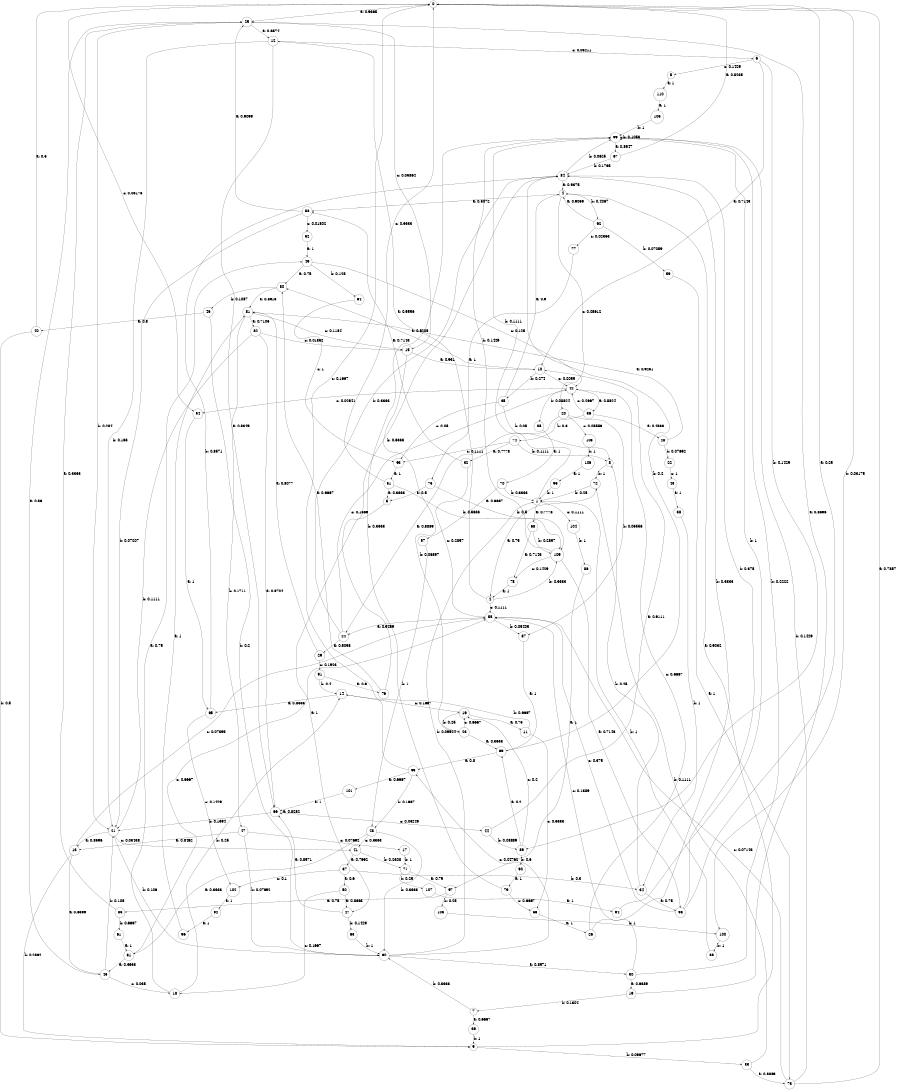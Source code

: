 digraph "d4-200nw-t0-cen-SML" {
size = "6,8.5";
ratio = "fill";
node [shape = circle];
node [fontsize = 24];
edge [fontsize = 24];
0 -> 25 [label = "a: 0.9365   "];
0 -> 100 [label = "b: 0.03175  "];
0 -> 54 [label = "c: 0.03175  "];
1 -> 68 [label = "a: 0.7778   "];
1 -> 99 [label = "b: 0.1111   "];
1 -> 104 [label = "c: 0.1111   "];
2 -> 12 [label = "a: 0.5556   "];
2 -> 109 [label = "b: 0.3333   "];
2 -> 55 [label = "c: 0.1111   "];
3 -> 27 [label = "a: 1        "];
4 -> 58 [label = "a: 0.5072   "];
4 -> 62 [label = "b: 0.4067   "];
4 -> 20 [label = "c: 0.08612  "];
5 -> 110 [label = "a: 1        "];
6 -> 10 [label = "a: 0.7143   "];
6 -> 89 [label = "b: 0.1429   "];
6 -> 5 [label = "c: 0.1429   "];
7 -> 39 [label = "a: 0.6667   "];
7 -> 60 [label = "b: 0.3333   "];
8 -> 72 [label = "b: 1        "];
9 -> 4 [label = "a: 0.9032   "];
9 -> 33 [label = "b: 0.09677  "];
10 -> 80 [label = "a: 0.5205   "];
10 -> 35 [label = "b: 0.274    "];
10 -> 42 [label = "c: 0.2055   "];
11 -> 14 [label = "b: 0.6667   "];
11 -> 56 [label = "c: 0.3333   "];
12 -> 66 [label = "a: 0.8349   "];
12 -> 21 [label = "b: 0.133    "];
12 -> 6 [label = "c: 0.03211  "];
13 -> 45 [label = "a: 0.6399   "];
13 -> 9 [label = "b: 0.2862   "];
13 -> 55 [label = "c: 0.07395  "];
14 -> 65 [label = "a: 0.8333   "];
14 -> 16 [label = "c: 0.1667   "];
15 -> 10 [label = "a: 0.931    "];
15 -> 23 [label = "b: 0.06897  "];
16 -> 11 [label = "a: 0.75     "];
16 -> 23 [label = "b: 0.25     "];
17 -> 71 [label = "b: 1        "];
18 -> 49 [label = "a: 0.75     "];
18 -> 14 [label = "b: 0.25     "];
19 -> 25 [label = "a: 0.8696   "];
19 -> 7 [label = "b: 0.1304   "];
20 -> 24 [label = "a: 0.8889   "];
20 -> 87 [label = "b: 0.05556  "];
20 -> 108 [label = "c: 0.05556  "];
21 -> 13 [label = "a: 0.8596   "];
21 -> 60 [label = "b: 0.106    "];
21 -> 41 [label = "c: 0.03438  "];
22 -> 43 [label = "c: 1        "];
23 -> 69 [label = "a: 0.3333   "];
23 -> 16 [label = "c: 0.6667   "];
24 -> 29 [label = "a: 0.5098   "];
24 -> 84 [label = "b: 0.3333   "];
24 -> 42 [label = "c: 0.1569   "];
25 -> 12 [label = "a: 0.6574   "];
25 -> 21 [label = "b: 0.284    "];
25 -> 15 [label = "c: 0.05864  "];
26 -> 84 [label = "b: 0.3333   "];
26 -> 42 [label = "c: 0.6667   "];
27 -> 66 [label = "a: 0.8571   "];
27 -> 63 [label = "b: 0.1429   "];
28 -> 81 [label = "a: 0.9231   "];
28 -> 22 [label = "b: 0.07692  "];
29 -> 81 [label = "a: 0.8077   "];
29 -> 91 [label = "c: 0.1923   "];
30 -> 19 [label = "a: 0.6389   "];
30 -> 99 [label = "b: 0.2222   "];
30 -> 55 [label = "c: 0.1389   "];
31 -> 45 [label = "a: 0.3333   "];
31 -> 55 [label = "c: 0.6667   "];
32 -> 58 [label = "a: 0.7143   "];
32 -> 55 [label = "c: 0.2857   "];
33 -> 73 [label = "a: 0.8889   "];
33 -> 72 [label = "b: 0.1111   "];
34 -> 98 [label = "a: 0.75     "];
34 -> 8 [label = "b: 0.25     "];
35 -> 4 [label = "a: 0.9      "];
35 -> 8 [label = "b: 0.05     "];
35 -> 53 [label = "c: 0.05     "];
36 -> 28 [label = "a: 0.4333   "];
36 -> 74 [label = "b: 0.3      "];
36 -> 42 [label = "c: 0.2667   "];
37 -> 50 [label = "a: 0.6      "];
37 -> 34 [label = "b: 0.3      "];
37 -> 102 [label = "c: 0.1      "];
38 -> 34 [label = "b: 1        "];
39 -> 9 [label = "b: 1        "];
40 -> 0 [label = "a: 0.5      "];
40 -> 9 [label = "b: 0.5      "];
41 -> 37 [label = "a: 0.7692   "];
41 -> 71 [label = "b: 0.2308   "];
42 -> 36 [label = "a: 0.8824   "];
42 -> 85 [label = "b: 0.08824  "];
42 -> 54 [label = "c: 0.02941  "];
43 -> 38 [label = "a: 1        "];
44 -> 10 [label = "a: 0.9111   "];
44 -> 89 [label = "b: 0.08889  "];
45 -> 25 [label = "a: 0.86     "];
45 -> 21 [label = "b: 0.105    "];
45 -> 18 [label = "c: 0.035    "];
46 -> 40 [label = "a: 0.8      "];
46 -> 60 [label = "b: 0.2      "];
47 -> 13 [label = "a: 0.8462   "];
47 -> 60 [label = "b: 0.07692  "];
47 -> 17 [label = "c: 0.07692  "];
48 -> 31 [label = "a: 0.3333   "];
48 -> 60 [label = "b: 0.3333   "];
48 -> 41 [label = "c: 0.3333   "];
49 -> 80 [label = "a: 0.75     "];
49 -> 64 [label = "b: 0.125    "];
49 -> 42 [label = "c: 0.125    "];
50 -> 27 [label = "a: 0.8333   "];
50 -> 18 [label = "c: 0.1667   "];
51 -> 3 [label = "a: 0.3333   "];
51 -> 109 [label = "b: 0.3333   "];
51 -> 0 [label = "c: 0.3333   "];
52 -> 49 [label = "a: 1        "];
53 -> 51 [label = "a: 1        "];
54 -> 65 [label = "a: 1        "];
55 -> 24 [label = "a: 0.9459   "];
55 -> 87 [label = "b: 0.05405  "];
56 -> 26 [label = "a: 1        "];
57 -> 48 [label = "b: 1        "];
58 -> 25 [label = "a: 0.9099   "];
58 -> 21 [label = "b: 0.07207  "];
58 -> 52 [label = "c: 0.01802  "];
59 -> 73 [label = "a: 1        "];
60 -> 30 [label = "a: 0.8571   "];
60 -> 1 [label = "b: 0.09524  "];
60 -> 93 [label = "c: 0.04762  "];
61 -> 31 [label = "a: 1        "];
62 -> 4 [label = "a: 0.9059   "];
62 -> 59 [label = "b: 0.07059  "];
62 -> 77 [label = "c: 0.02353  "];
63 -> 60 [label = "b: 1        "];
64 -> 53 [label = "c: 1        "];
65 -> 84 [label = "b: 0.8571   "];
65 -> 102 [label = "c: 0.1429   "];
66 -> 66 [label = "a: 0.8282   "];
66 -> 21 [label = "b: 0.1394   "];
66 -> 44 [label = "c: 0.03249  "];
67 -> 0 [label = "a: 0.8235   "];
67 -> 84 [label = "b: 0.1765   "];
68 -> 78 [label = "a: 0.7143   "];
68 -> 109 [label = "b: 0.2857   "];
69 -> 93 [label = "a: 0.8      "];
69 -> 84 [label = "b: 0.2      "];
70 -> 57 [label = "a: 0.6667   "];
70 -> 1 [label = "b: 0.3333   "];
71 -> 97 [label = "a: 0.75     "];
71 -> 107 [label = "b: 0.25     "];
72 -> 2 [label = "a: 0.75     "];
72 -> 1 [label = "b: 0.25     "];
73 -> 0 [label = "a: 0.7857   "];
73 -> 99 [label = "b: 0.1429   "];
73 -> 55 [label = "c: 0.07143  "];
74 -> 32 [label = "a: 0.7778   "];
74 -> 8 [label = "b: 0.1111   "];
74 -> 53 [label = "c: 0.1111   "];
75 -> 3 [label = "a: 0.5      "];
75 -> 109 [label = "b: 0.5      "];
76 -> 80 [label = "a: 0.6667   "];
76 -> 84 [label = "b: 0.3333   "];
77 -> 75 [label = "a: 1        "];
78 -> 2 [label = "a: 1        "];
79 -> 99 [label = "b: 0.3333   "];
79 -> 56 [label = "c: 0.6667   "];
80 -> 81 [label = "a: 0.8913   "];
80 -> 46 [label = "b: 0.1087   "];
81 -> 82 [label = "a: 0.7105   "];
81 -> 47 [label = "b: 0.1711   "];
81 -> 15 [label = "c: 0.1184   "];
82 -> 66 [label = "a: 0.8704   "];
82 -> 21 [label = "b: 0.1111   "];
82 -> 15 [label = "c: 0.01852  "];
83 -> 25 [label = "a: 0.3333   "];
83 -> 61 [label = "b: 0.6667   "];
84 -> 4 [label = "a: 0.9375   "];
84 -> 99 [label = "b: 0.0625   "];
85 -> 70 [label = "a: 1        "];
86 -> 97 [label = "a: 1        "];
87 -> 69 [label = "a: 1        "];
88 -> 1 [label = "b: 1        "];
89 -> 69 [label = "a: 0.2      "];
89 -> 90 [label = "b: 0.6      "];
89 -> 16 [label = "c: 0.2      "];
90 -> 79 [label = "a: 1        "];
91 -> 76 [label = "a: 0.6      "];
91 -> 14 [label = "b: 0.4      "];
92 -> 96 [label = "a: 1        "];
93 -> 101 [label = "a: 0.6667   "];
93 -> 48 [label = "b: 0.1667   "];
93 -> 0 [label = "c: 0.1667   "];
94 -> 99 [label = "b: 1        "];
95 -> 1 [label = "b: 1        "];
96 -> 81 [label = "a: 1        "];
97 -> 83 [label = "a: 0.75     "];
97 -> 103 [label = "b: 0.25     "];
98 -> 0 [label = "a: 0.25     "];
98 -> 84 [label = "b: 0.375    "];
98 -> 55 [label = "c: 0.375    "];
99 -> 67 [label = "a: 0.8947   "];
99 -> 99 [label = "b: 0.1053   "];
100 -> 88 [label = "b: 1        "];
101 -> 66 [label = "a: 1        "];
102 -> 92 [label = "a: 1        "];
103 -> 100 [label = "b: 1        "];
104 -> 86 [label = "b: 1        "];
105 -> 99 [label = "b: 1        "];
106 -> 95 [label = "a: 1        "];
107 -> 94 [label = "a: 1        "];
108 -> 106 [label = "b: 1        "];
109 -> 98 [label = "a: 0.7143   "];
109 -> 99 [label = "b: 0.1429   "];
109 -> 78 [label = "c: 0.1429   "];
110 -> 105 [label = "a: 1        "];
}